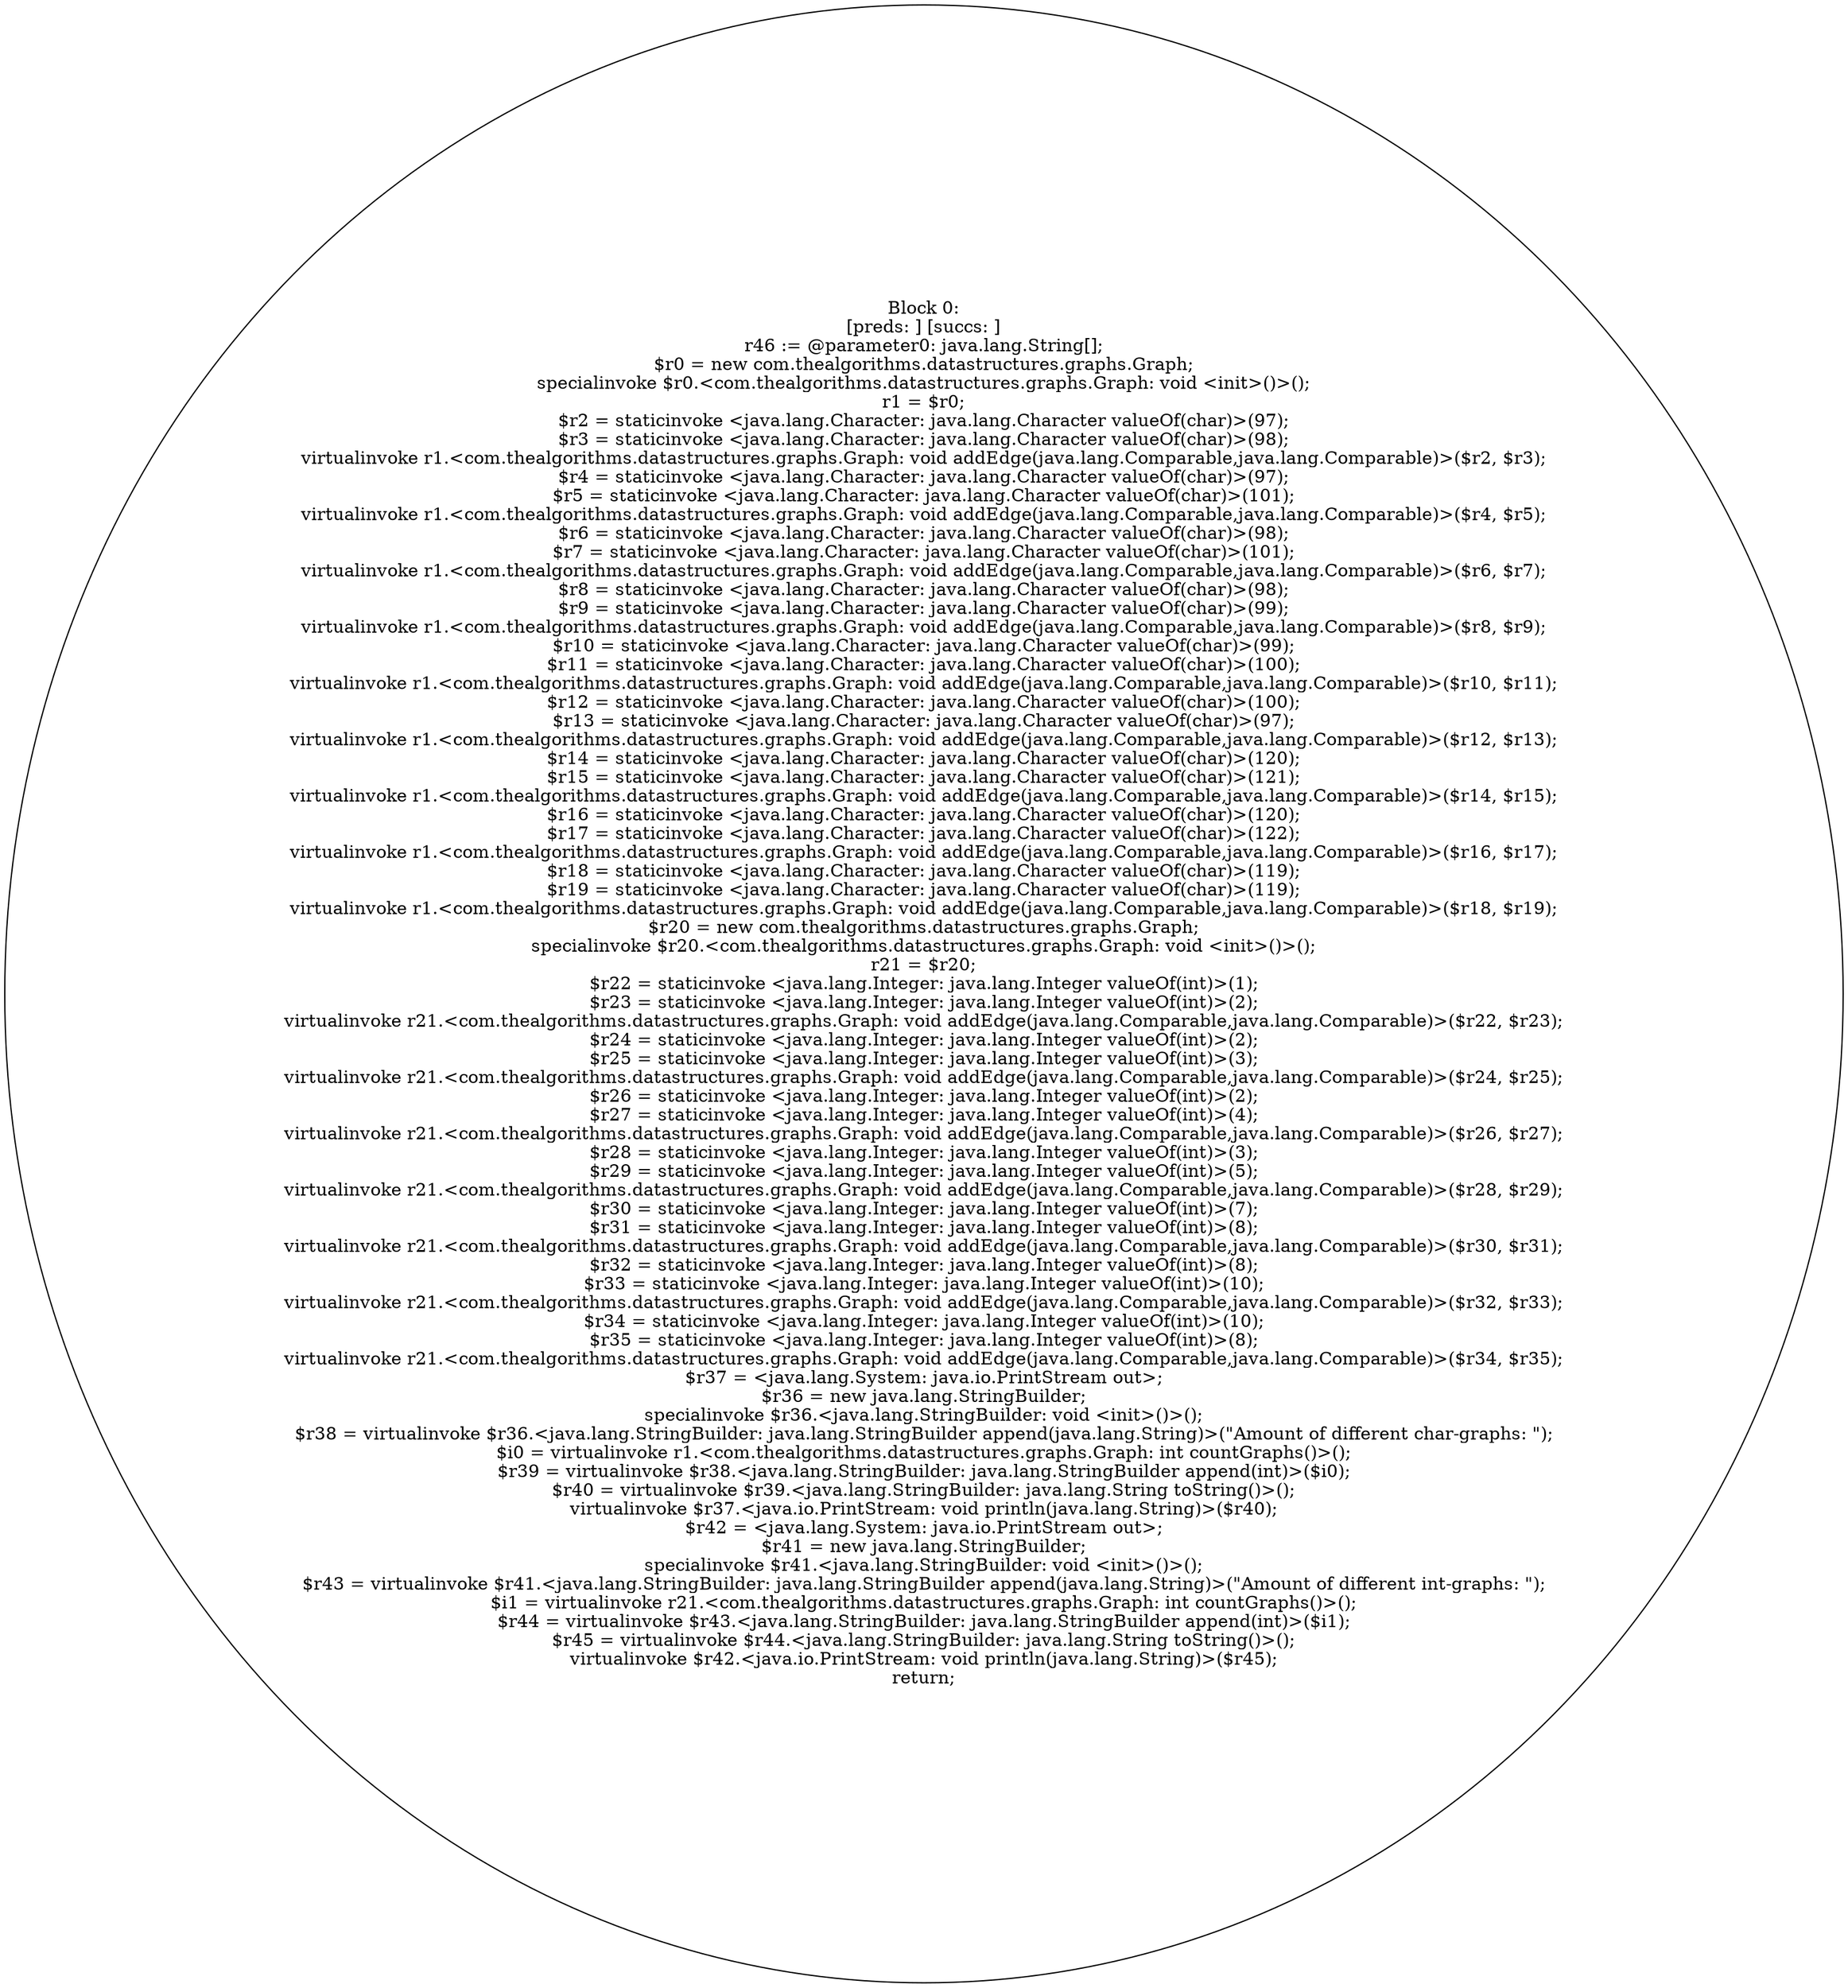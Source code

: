 digraph "unitGraph" {
    "Block 0:
[preds: ] [succs: ]
r46 := @parameter0: java.lang.String[];
$r0 = new com.thealgorithms.datastructures.graphs.Graph;
specialinvoke $r0.<com.thealgorithms.datastructures.graphs.Graph: void <init>()>();
r1 = $r0;
$r2 = staticinvoke <java.lang.Character: java.lang.Character valueOf(char)>(97);
$r3 = staticinvoke <java.lang.Character: java.lang.Character valueOf(char)>(98);
virtualinvoke r1.<com.thealgorithms.datastructures.graphs.Graph: void addEdge(java.lang.Comparable,java.lang.Comparable)>($r2, $r3);
$r4 = staticinvoke <java.lang.Character: java.lang.Character valueOf(char)>(97);
$r5 = staticinvoke <java.lang.Character: java.lang.Character valueOf(char)>(101);
virtualinvoke r1.<com.thealgorithms.datastructures.graphs.Graph: void addEdge(java.lang.Comparable,java.lang.Comparable)>($r4, $r5);
$r6 = staticinvoke <java.lang.Character: java.lang.Character valueOf(char)>(98);
$r7 = staticinvoke <java.lang.Character: java.lang.Character valueOf(char)>(101);
virtualinvoke r1.<com.thealgorithms.datastructures.graphs.Graph: void addEdge(java.lang.Comparable,java.lang.Comparable)>($r6, $r7);
$r8 = staticinvoke <java.lang.Character: java.lang.Character valueOf(char)>(98);
$r9 = staticinvoke <java.lang.Character: java.lang.Character valueOf(char)>(99);
virtualinvoke r1.<com.thealgorithms.datastructures.graphs.Graph: void addEdge(java.lang.Comparable,java.lang.Comparable)>($r8, $r9);
$r10 = staticinvoke <java.lang.Character: java.lang.Character valueOf(char)>(99);
$r11 = staticinvoke <java.lang.Character: java.lang.Character valueOf(char)>(100);
virtualinvoke r1.<com.thealgorithms.datastructures.graphs.Graph: void addEdge(java.lang.Comparable,java.lang.Comparable)>($r10, $r11);
$r12 = staticinvoke <java.lang.Character: java.lang.Character valueOf(char)>(100);
$r13 = staticinvoke <java.lang.Character: java.lang.Character valueOf(char)>(97);
virtualinvoke r1.<com.thealgorithms.datastructures.graphs.Graph: void addEdge(java.lang.Comparable,java.lang.Comparable)>($r12, $r13);
$r14 = staticinvoke <java.lang.Character: java.lang.Character valueOf(char)>(120);
$r15 = staticinvoke <java.lang.Character: java.lang.Character valueOf(char)>(121);
virtualinvoke r1.<com.thealgorithms.datastructures.graphs.Graph: void addEdge(java.lang.Comparable,java.lang.Comparable)>($r14, $r15);
$r16 = staticinvoke <java.lang.Character: java.lang.Character valueOf(char)>(120);
$r17 = staticinvoke <java.lang.Character: java.lang.Character valueOf(char)>(122);
virtualinvoke r1.<com.thealgorithms.datastructures.graphs.Graph: void addEdge(java.lang.Comparable,java.lang.Comparable)>($r16, $r17);
$r18 = staticinvoke <java.lang.Character: java.lang.Character valueOf(char)>(119);
$r19 = staticinvoke <java.lang.Character: java.lang.Character valueOf(char)>(119);
virtualinvoke r1.<com.thealgorithms.datastructures.graphs.Graph: void addEdge(java.lang.Comparable,java.lang.Comparable)>($r18, $r19);
$r20 = new com.thealgorithms.datastructures.graphs.Graph;
specialinvoke $r20.<com.thealgorithms.datastructures.graphs.Graph: void <init>()>();
r21 = $r20;
$r22 = staticinvoke <java.lang.Integer: java.lang.Integer valueOf(int)>(1);
$r23 = staticinvoke <java.lang.Integer: java.lang.Integer valueOf(int)>(2);
virtualinvoke r21.<com.thealgorithms.datastructures.graphs.Graph: void addEdge(java.lang.Comparable,java.lang.Comparable)>($r22, $r23);
$r24 = staticinvoke <java.lang.Integer: java.lang.Integer valueOf(int)>(2);
$r25 = staticinvoke <java.lang.Integer: java.lang.Integer valueOf(int)>(3);
virtualinvoke r21.<com.thealgorithms.datastructures.graphs.Graph: void addEdge(java.lang.Comparable,java.lang.Comparable)>($r24, $r25);
$r26 = staticinvoke <java.lang.Integer: java.lang.Integer valueOf(int)>(2);
$r27 = staticinvoke <java.lang.Integer: java.lang.Integer valueOf(int)>(4);
virtualinvoke r21.<com.thealgorithms.datastructures.graphs.Graph: void addEdge(java.lang.Comparable,java.lang.Comparable)>($r26, $r27);
$r28 = staticinvoke <java.lang.Integer: java.lang.Integer valueOf(int)>(3);
$r29 = staticinvoke <java.lang.Integer: java.lang.Integer valueOf(int)>(5);
virtualinvoke r21.<com.thealgorithms.datastructures.graphs.Graph: void addEdge(java.lang.Comparable,java.lang.Comparable)>($r28, $r29);
$r30 = staticinvoke <java.lang.Integer: java.lang.Integer valueOf(int)>(7);
$r31 = staticinvoke <java.lang.Integer: java.lang.Integer valueOf(int)>(8);
virtualinvoke r21.<com.thealgorithms.datastructures.graphs.Graph: void addEdge(java.lang.Comparable,java.lang.Comparable)>($r30, $r31);
$r32 = staticinvoke <java.lang.Integer: java.lang.Integer valueOf(int)>(8);
$r33 = staticinvoke <java.lang.Integer: java.lang.Integer valueOf(int)>(10);
virtualinvoke r21.<com.thealgorithms.datastructures.graphs.Graph: void addEdge(java.lang.Comparable,java.lang.Comparable)>($r32, $r33);
$r34 = staticinvoke <java.lang.Integer: java.lang.Integer valueOf(int)>(10);
$r35 = staticinvoke <java.lang.Integer: java.lang.Integer valueOf(int)>(8);
virtualinvoke r21.<com.thealgorithms.datastructures.graphs.Graph: void addEdge(java.lang.Comparable,java.lang.Comparable)>($r34, $r35);
$r37 = <java.lang.System: java.io.PrintStream out>;
$r36 = new java.lang.StringBuilder;
specialinvoke $r36.<java.lang.StringBuilder: void <init>()>();
$r38 = virtualinvoke $r36.<java.lang.StringBuilder: java.lang.StringBuilder append(java.lang.String)>(\"Amount of different char-graphs: \");
$i0 = virtualinvoke r1.<com.thealgorithms.datastructures.graphs.Graph: int countGraphs()>();
$r39 = virtualinvoke $r38.<java.lang.StringBuilder: java.lang.StringBuilder append(int)>($i0);
$r40 = virtualinvoke $r39.<java.lang.StringBuilder: java.lang.String toString()>();
virtualinvoke $r37.<java.io.PrintStream: void println(java.lang.String)>($r40);
$r42 = <java.lang.System: java.io.PrintStream out>;
$r41 = new java.lang.StringBuilder;
specialinvoke $r41.<java.lang.StringBuilder: void <init>()>();
$r43 = virtualinvoke $r41.<java.lang.StringBuilder: java.lang.StringBuilder append(java.lang.String)>(\"Amount of different int-graphs: \");
$i1 = virtualinvoke r21.<com.thealgorithms.datastructures.graphs.Graph: int countGraphs()>();
$r44 = virtualinvoke $r43.<java.lang.StringBuilder: java.lang.StringBuilder append(int)>($i1);
$r45 = virtualinvoke $r44.<java.lang.StringBuilder: java.lang.String toString()>();
virtualinvoke $r42.<java.io.PrintStream: void println(java.lang.String)>($r45);
return;
"
}
